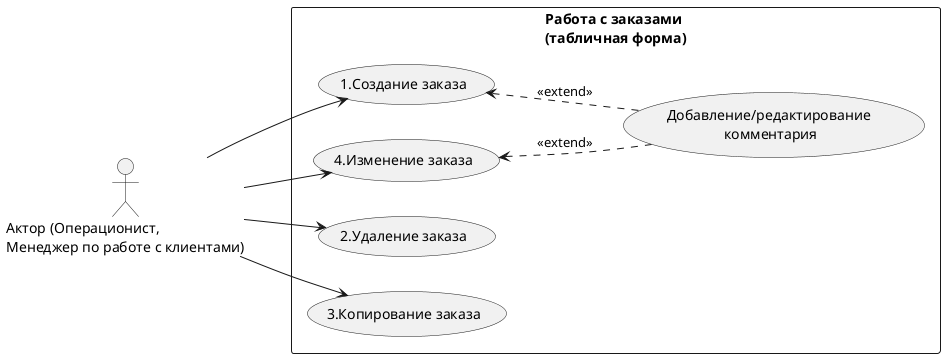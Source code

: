 @startuml
left to right direction
actor "Актор (Операционист, \nМенеджер по работе с клиентами)" as ActorAdmin

rectangle "Работа с заказами \n(табличная форма)" {
  usecase "1.Создание заказа" as UC1
  usecase "2.Удаление заказа" as UC2
  usecase "3.Копирование заказа" as UC3
  usecase "4.Изменение заказа" as UC4
  usecase "Добавление/редактирование \nкомментария" as UC1_Extend
}

ActorAdmin --> UC1
ActorAdmin --> UC2
ActorAdmin --> UC3
ActorAdmin --> UC4

UC1_Extend .u.> UC4 : <<extend>>
UC1_Extend .u.> UC1 : <<extend>>

@enduml


